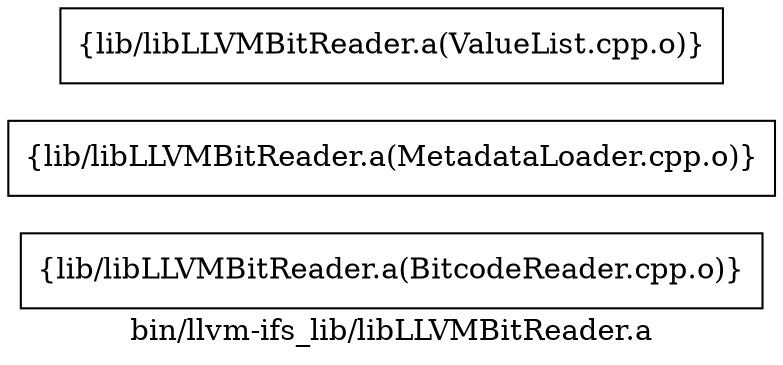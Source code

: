 digraph "bin/llvm-ifs_lib/libLLVMBitReader.a" {
	label="bin/llvm-ifs_lib/libLLVMBitReader.a";
	rankdir=LR;

	Node0x55ffef7a5fc8 [shape=record,shape=box,group=0,label="{lib/libLLVMBitReader.a(BitcodeReader.cpp.o)}"];
	Node0x55ffef7afe88 [shape=record,shape=box,group=0,label="{lib/libLLVMBitReader.a(MetadataLoader.cpp.o)}"];
	Node0x55ffef7ad868 [shape=record,shape=box,group=0,label="{lib/libLLVMBitReader.a(ValueList.cpp.o)}"];
}
